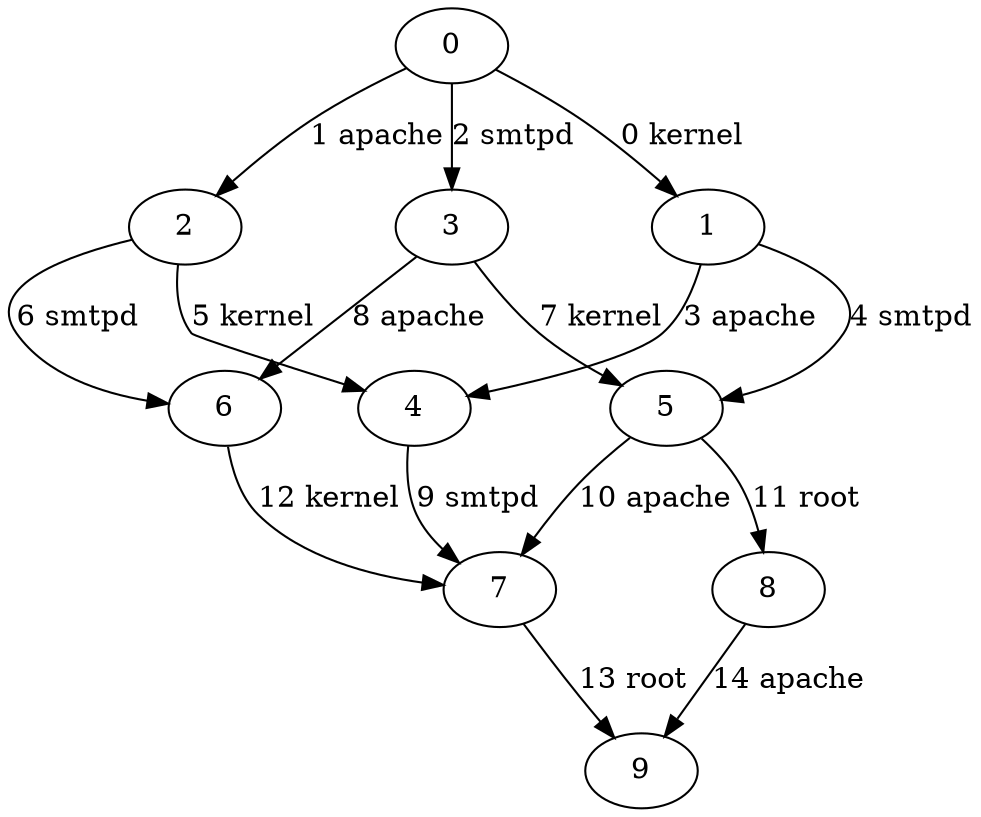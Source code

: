 digraph {
0 -> 1[label="0 kernel"]
0 -> 2[label="1 apache"]
0 -> 3[label="2 smtpd"]
1 -> 4[label="3 apache"]
1 -> 5[label="4 smtpd"]
2 -> 4[label="5 kernel"]
2 -> 6[label="6 smtpd"]
3 -> 5[label="7 kernel"]
3 -> 6[label="8 apache"]
4 -> 7[label="9 smtpd"]
5 -> 7[label="10 apache"]
5 -> 8[label="11 root"]
6 -> 7[label="12 kernel"]
7 -> 9[label="13 root"]
8 -> 9[label="14 apache"]
}
